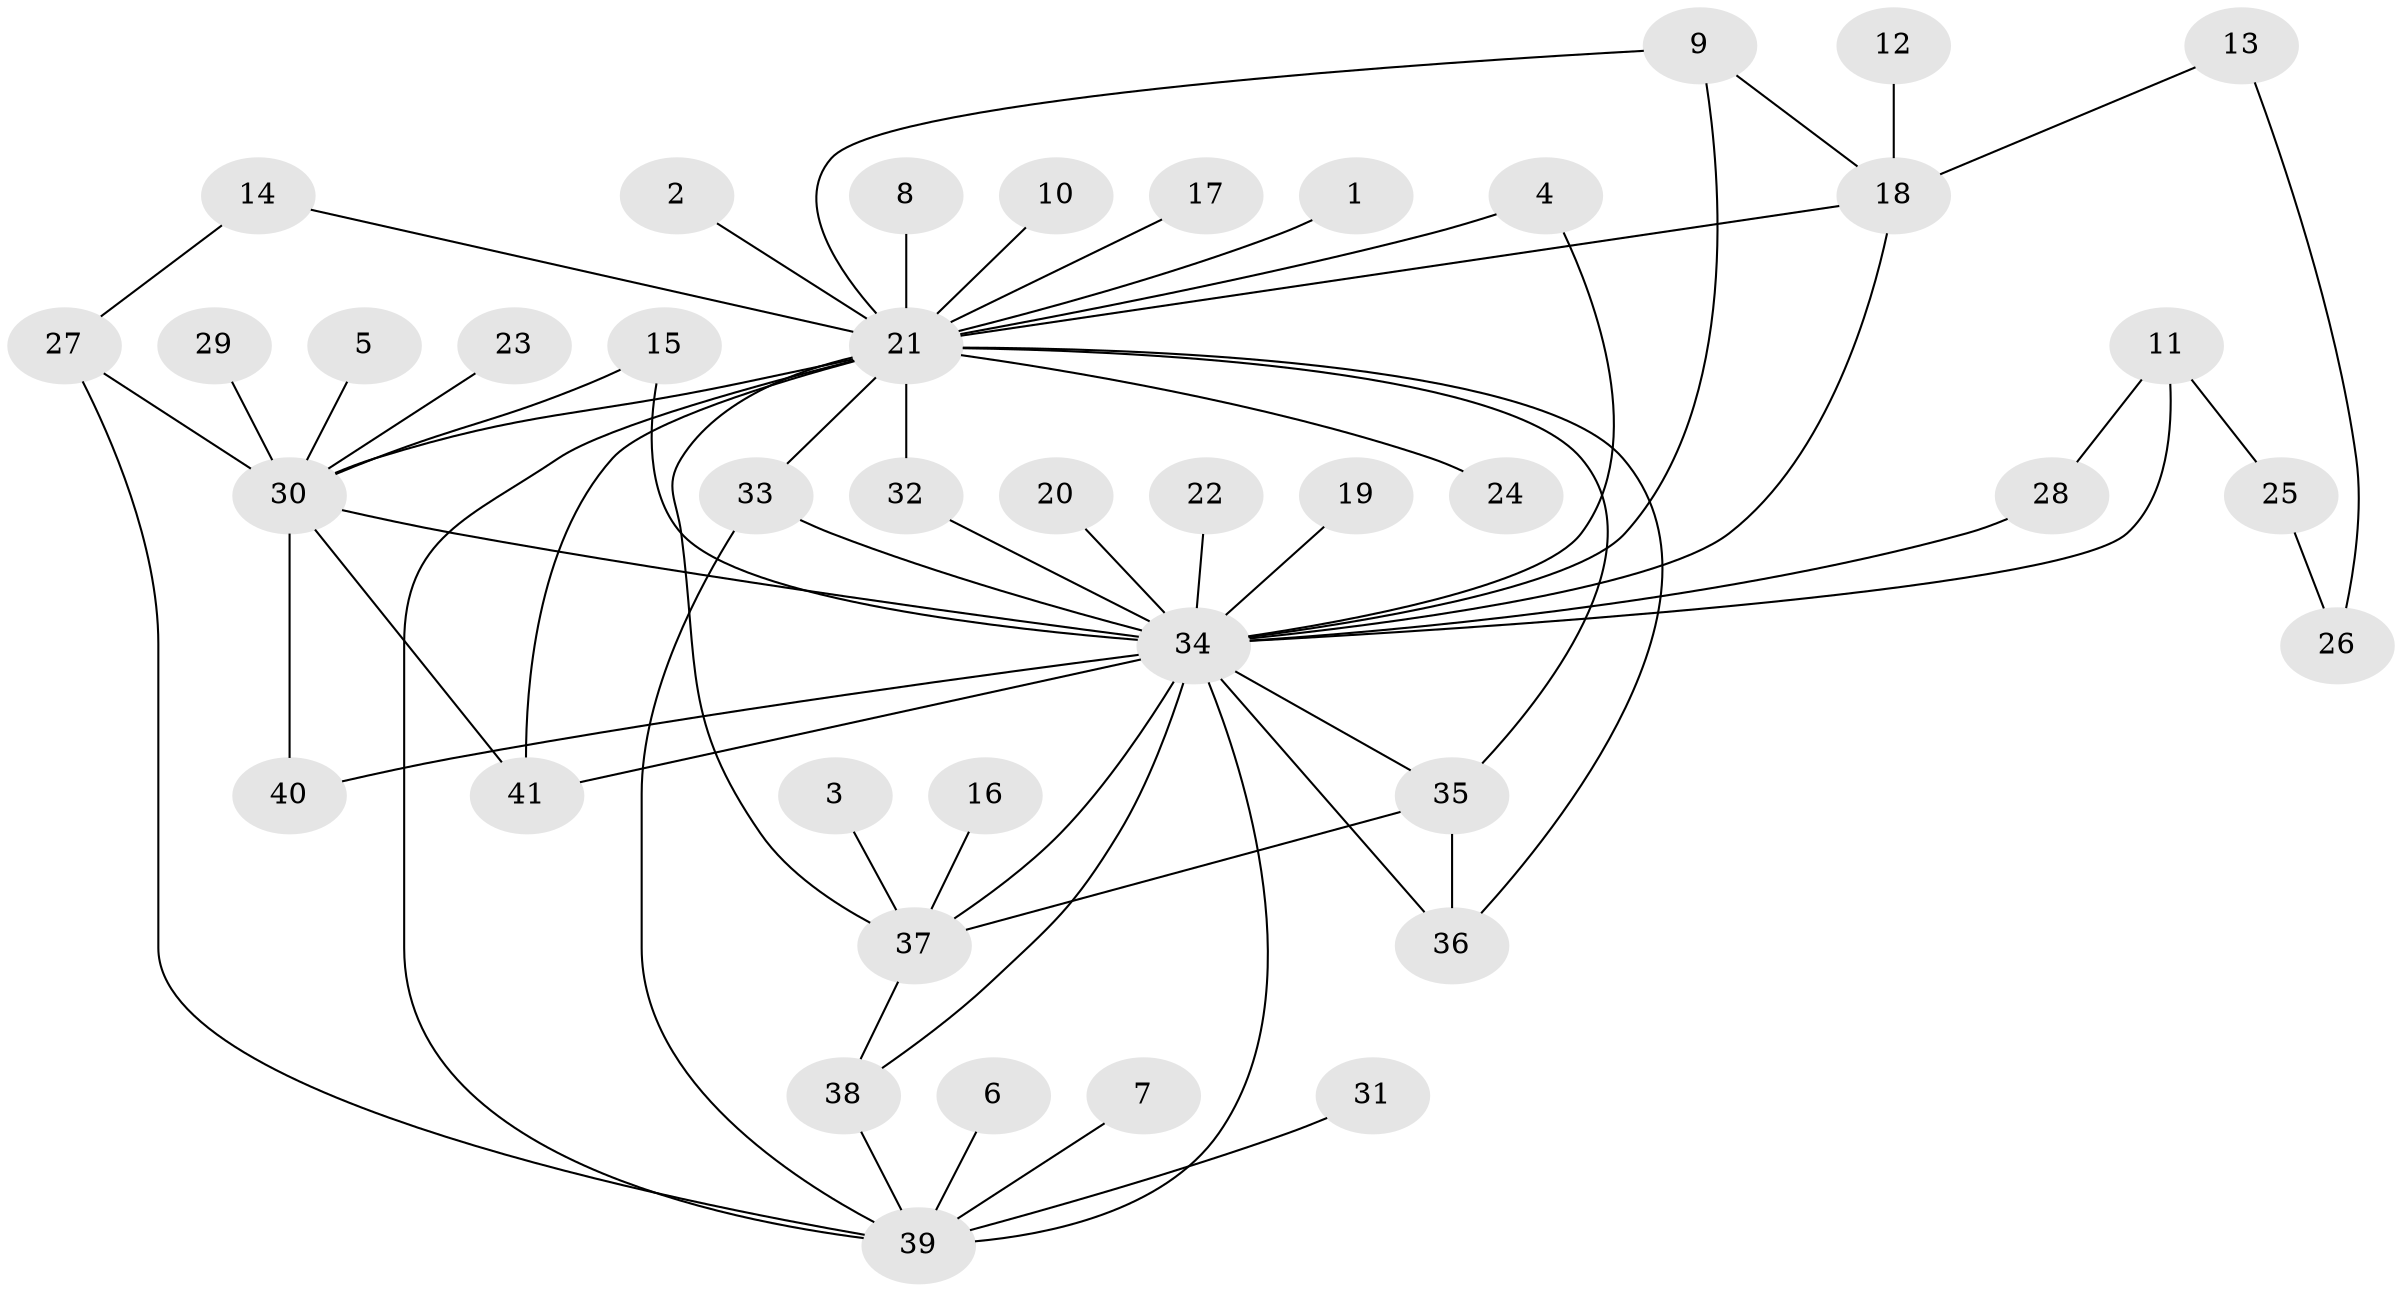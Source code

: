 // original degree distribution, {4: 0.07317073170731707, 21: 0.012195121951219513, 13: 0.012195121951219513, 3: 0.12195121951219512, 20: 0.012195121951219513, 6: 0.036585365853658534, 1: 0.4878048780487805, 2: 0.21951219512195122, 7: 0.024390243902439025}
// Generated by graph-tools (version 1.1) at 2025/49/03/09/25 03:49:47]
// undirected, 41 vertices, 63 edges
graph export_dot {
graph [start="1"]
  node [color=gray90,style=filled];
  1;
  2;
  3;
  4;
  5;
  6;
  7;
  8;
  9;
  10;
  11;
  12;
  13;
  14;
  15;
  16;
  17;
  18;
  19;
  20;
  21;
  22;
  23;
  24;
  25;
  26;
  27;
  28;
  29;
  30;
  31;
  32;
  33;
  34;
  35;
  36;
  37;
  38;
  39;
  40;
  41;
  1 -- 21 [weight=1.0];
  2 -- 21 [weight=1.0];
  3 -- 37 [weight=1.0];
  4 -- 21 [weight=1.0];
  4 -- 34 [weight=1.0];
  5 -- 30 [weight=1.0];
  6 -- 39 [weight=1.0];
  7 -- 39 [weight=1.0];
  8 -- 21 [weight=1.0];
  9 -- 18 [weight=1.0];
  9 -- 21 [weight=1.0];
  9 -- 34 [weight=1.0];
  10 -- 21 [weight=1.0];
  11 -- 25 [weight=1.0];
  11 -- 28 [weight=1.0];
  11 -- 34 [weight=1.0];
  12 -- 18 [weight=1.0];
  13 -- 18 [weight=1.0];
  13 -- 26 [weight=1.0];
  14 -- 21 [weight=1.0];
  14 -- 27 [weight=1.0];
  15 -- 30 [weight=1.0];
  15 -- 34 [weight=1.0];
  16 -- 37 [weight=1.0];
  17 -- 21 [weight=1.0];
  18 -- 21 [weight=1.0];
  18 -- 34 [weight=1.0];
  19 -- 34 [weight=1.0];
  20 -- 34 [weight=1.0];
  21 -- 24 [weight=1.0];
  21 -- 30 [weight=1.0];
  21 -- 32 [weight=1.0];
  21 -- 33 [weight=1.0];
  21 -- 35 [weight=1.0];
  21 -- 36 [weight=1.0];
  21 -- 37 [weight=1.0];
  21 -- 39 [weight=1.0];
  21 -- 41 [weight=1.0];
  22 -- 34 [weight=1.0];
  23 -- 30 [weight=1.0];
  25 -- 26 [weight=1.0];
  27 -- 30 [weight=1.0];
  27 -- 39 [weight=1.0];
  28 -- 34 [weight=1.0];
  29 -- 30 [weight=1.0];
  30 -- 34 [weight=1.0];
  30 -- 40 [weight=1.0];
  30 -- 41 [weight=1.0];
  31 -- 39 [weight=1.0];
  32 -- 34 [weight=1.0];
  33 -- 34 [weight=1.0];
  33 -- 39 [weight=1.0];
  34 -- 35 [weight=1.0];
  34 -- 36 [weight=1.0];
  34 -- 37 [weight=1.0];
  34 -- 38 [weight=1.0];
  34 -- 39 [weight=1.0];
  34 -- 40 [weight=1.0];
  34 -- 41 [weight=2.0];
  35 -- 36 [weight=1.0];
  35 -- 37 [weight=1.0];
  37 -- 38 [weight=1.0];
  38 -- 39 [weight=1.0];
}
